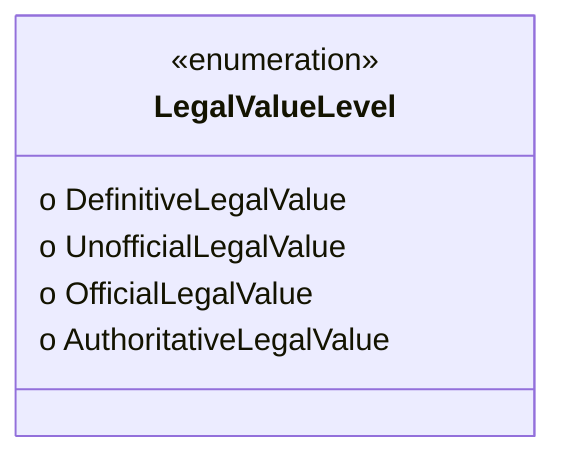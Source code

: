 classDiagram
  class LegalValueLevel {
<<enumeration>>
  o DefinitiveLegalValue
  o UnofficialLegalValue
  o OfficialLegalValue
  o AuthoritativeLegalValue
 }